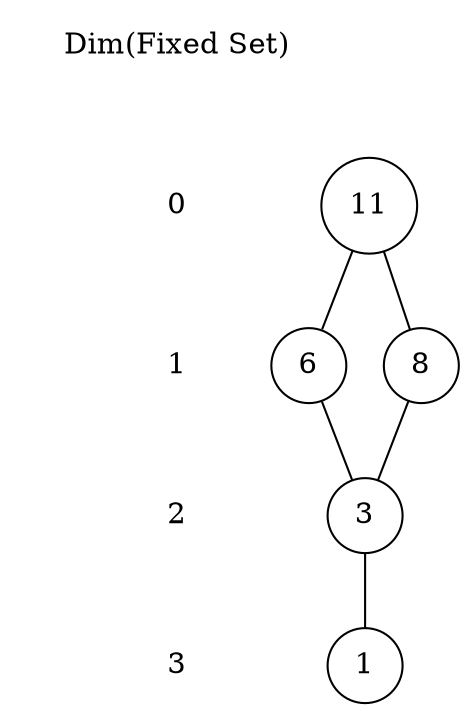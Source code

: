 digraph lattice {
size = "6,6";
"rt" [label="Dim(Fixed Set)", color=white];
"rt" -> "s0" [color=white, arrowhead=none];
"s0" [label="0", color=white];
"s0" -> "s1" [color=white, arrowhead=none];
"s1" [label="1", color=white];
"s1" -> "s2" [color=white, arrowhead=none];
"s2" [label="2", color=white];
"s2" -> "s3" [color=white, arrowhead=none];
"s3" [label="3", color=white];
"1" [label="1", shape=circle];
{ rank=same; "s3" "1"; }
"2" [label="3", shape=circle];
{ rank=same; "s2" "2"; }
"3" [label="6", shape=circle];
{ rank=same; "s1" "3"; }
"4" [label="8", shape=circle];
{ rank=same; "s1" "4"; }
"5" [label="11", shape=circle];
{ rank=same; "s0" "5"; }
"2" -> "1" [arrowhead=none];
"3" -> "2" [arrowhead=none];
"4" -> "2" [arrowhead=none];
"5" -> "3" [arrowhead=none];
"5" -> "4" [arrowhead=none];
}